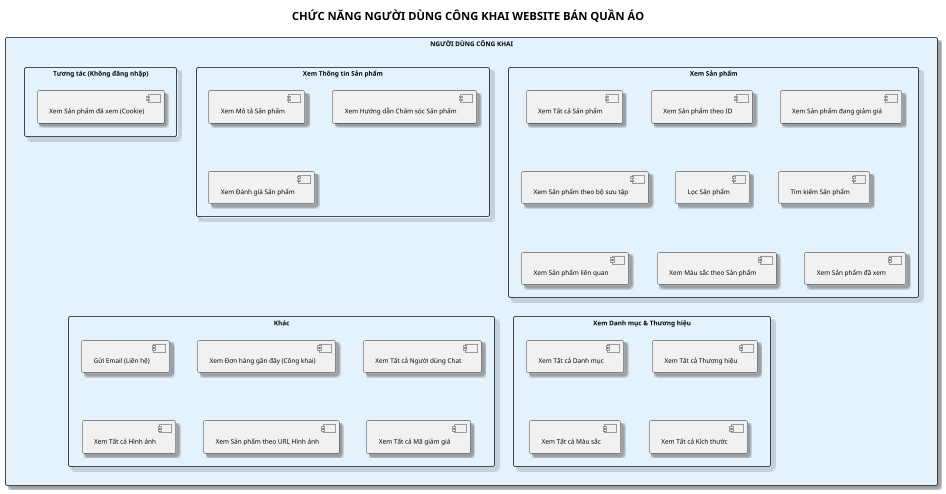@startuml Public User Functions Breakdown

' Thiết lập trang A4 ngang và thu phóng phù hợp
scale 0.8

' Tùy chỉnh giao diện chuyên nghiệp hơn
skinparam {
    defaultFontName Arial
    defaultFontSize 8
    roundCorner 5
    shadowing true
    ArrowColor #666666
    BorderColor #666666
}

' Style for public user rectangles
skinparam rectangle<<public>> {
    BackgroundColor #E3F2FD
    BorderColor #666666
}

title CHỨC NĂNG NGƯỜI DÙNG CÔNG KHAI WEBSITE BÁN QUẦN ÁO

rectangle "NGƯỜI DÙNG CÔNG KHAI" as PublicUser #E3F2FD {
    rectangle "Xem Sản phẩm" {
        [Xem Tất cả Sản phẩm]
        [Xem Sản phẩm theo ID]
        [Xem Sản phẩm đang giảm giá]
        [Xem Sản phẩm theo bộ sưu tập]
        [Lọc Sản phẩm]
        [Tìm kiếm Sản phẩm]
        [Xem Sản phẩm liên quan]
        [Xem Màu sắc theo Sản phẩm]
        [Xem Sản phẩm đã xem]
    }

    rectangle "Xem Thông tin Sản phẩm" {
        [Xem Mô tả Sản phẩm]
        [Xem Hướng dẫn Chăm sóc Sản phẩm]
        [Xem Đánh giá Sản phẩm]
    }

    rectangle "Xem Danh mục & Thương hiệu" {
        [Xem Tất cả Danh mục]
        [Xem Tất cả Thương hiệu]
        [Xem Tất cả Màu sắc]
        [Xem Tất cả Kích thước]
    }

    rectangle "Tương tác (Không đăng nhập)" {
        [Xem Sản phẩm đã xem (Cookie)]
    }

    rectangle "Khác" {
        [Gửi Email (Liên hệ)]
        [Xem Đơn hàng gần đây (Công khai)]
        [Xem Tất cả Người dùng Chat]
        [Xem Tất cả Hình ảnh]
        [Xem Sản phẩm theo URL Hình ảnh]
        [Xem Tất cả Mã giảm giá]
    }
}

@enduml
